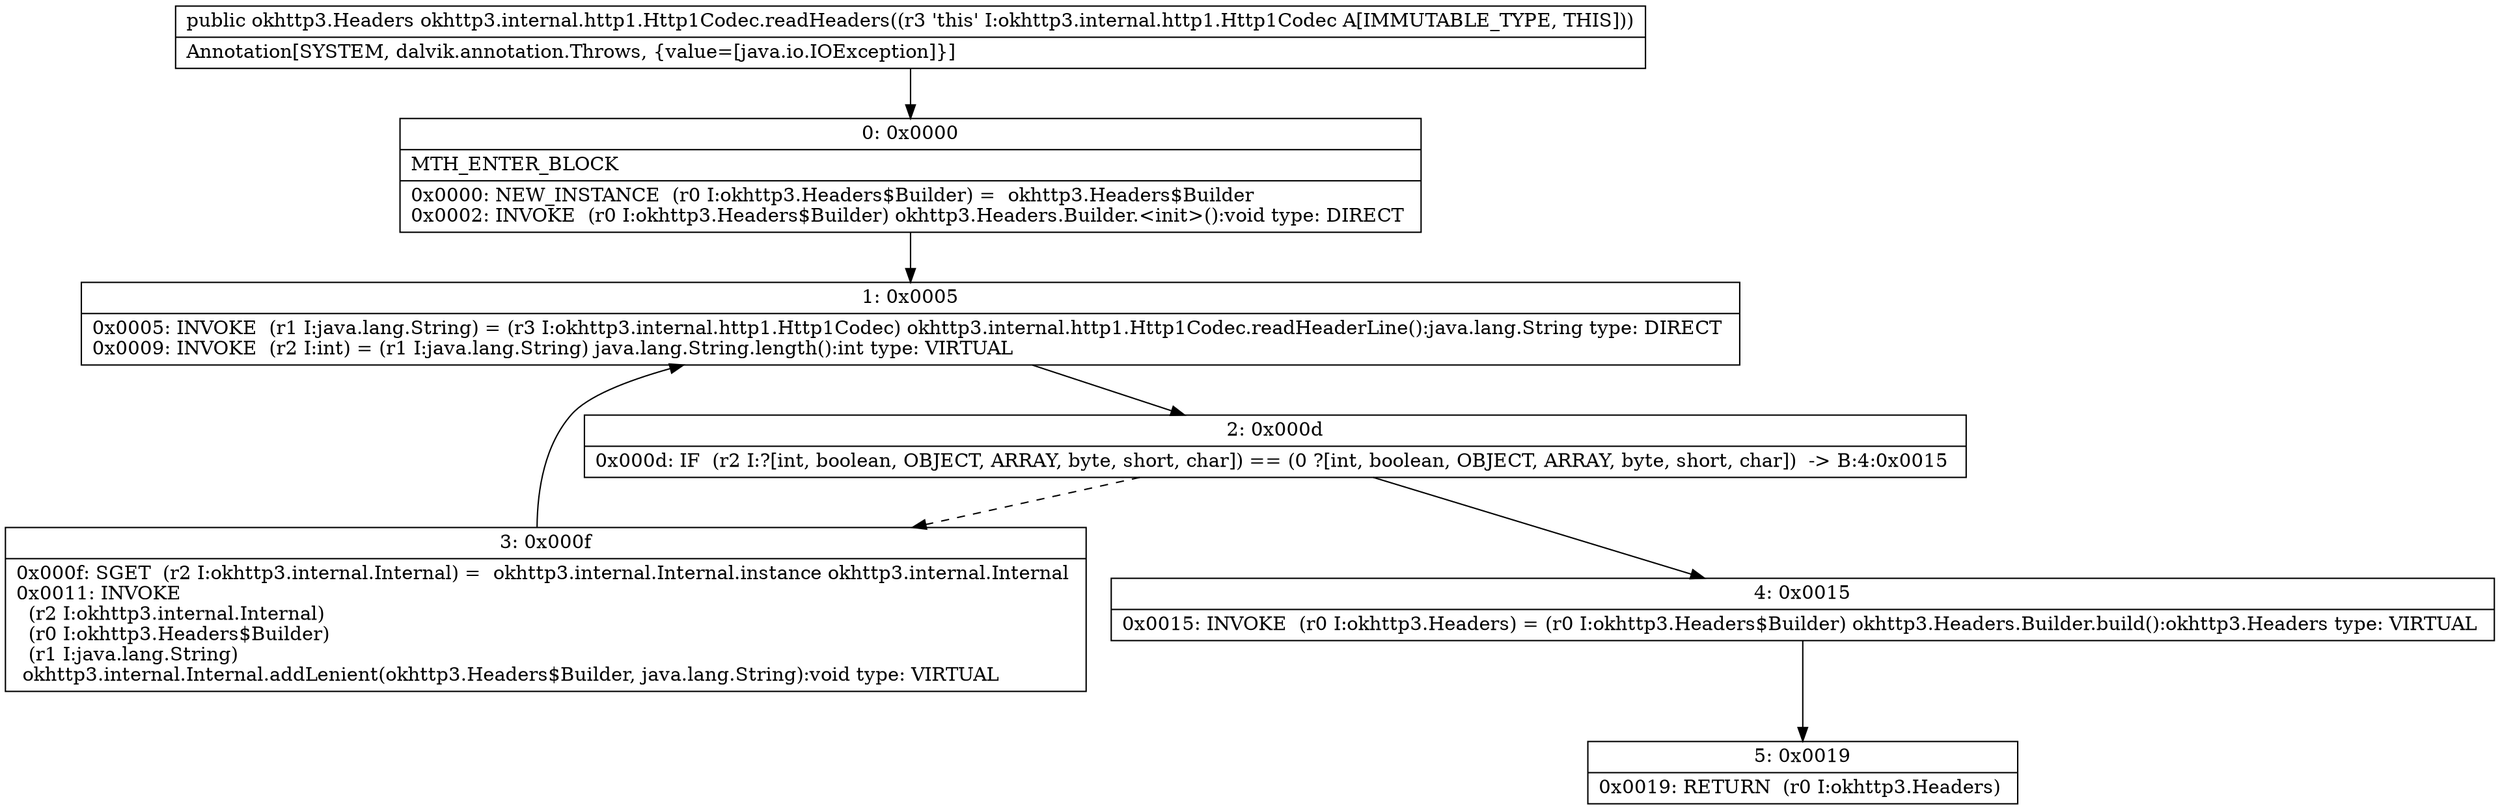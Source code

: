 digraph "CFG forokhttp3.internal.http1.Http1Codec.readHeaders()Lokhttp3\/Headers;" {
Node_0 [shape=record,label="{0\:\ 0x0000|MTH_ENTER_BLOCK\l|0x0000: NEW_INSTANCE  (r0 I:okhttp3.Headers$Builder) =  okhttp3.Headers$Builder \l0x0002: INVOKE  (r0 I:okhttp3.Headers$Builder) okhttp3.Headers.Builder.\<init\>():void type: DIRECT \l}"];
Node_1 [shape=record,label="{1\:\ 0x0005|0x0005: INVOKE  (r1 I:java.lang.String) = (r3 I:okhttp3.internal.http1.Http1Codec) okhttp3.internal.http1.Http1Codec.readHeaderLine():java.lang.String type: DIRECT \l0x0009: INVOKE  (r2 I:int) = (r1 I:java.lang.String) java.lang.String.length():int type: VIRTUAL \l}"];
Node_2 [shape=record,label="{2\:\ 0x000d|0x000d: IF  (r2 I:?[int, boolean, OBJECT, ARRAY, byte, short, char]) == (0 ?[int, boolean, OBJECT, ARRAY, byte, short, char])  \-\> B:4:0x0015 \l}"];
Node_3 [shape=record,label="{3\:\ 0x000f|0x000f: SGET  (r2 I:okhttp3.internal.Internal) =  okhttp3.internal.Internal.instance okhttp3.internal.Internal \l0x0011: INVOKE  \l  (r2 I:okhttp3.internal.Internal)\l  (r0 I:okhttp3.Headers$Builder)\l  (r1 I:java.lang.String)\l okhttp3.internal.Internal.addLenient(okhttp3.Headers$Builder, java.lang.String):void type: VIRTUAL \l}"];
Node_4 [shape=record,label="{4\:\ 0x0015|0x0015: INVOKE  (r0 I:okhttp3.Headers) = (r0 I:okhttp3.Headers$Builder) okhttp3.Headers.Builder.build():okhttp3.Headers type: VIRTUAL \l}"];
Node_5 [shape=record,label="{5\:\ 0x0019|0x0019: RETURN  (r0 I:okhttp3.Headers) \l}"];
MethodNode[shape=record,label="{public okhttp3.Headers okhttp3.internal.http1.Http1Codec.readHeaders((r3 'this' I:okhttp3.internal.http1.Http1Codec A[IMMUTABLE_TYPE, THIS]))  | Annotation[SYSTEM, dalvik.annotation.Throws, \{value=[java.io.IOException]\}]\l}"];
MethodNode -> Node_0;
Node_0 -> Node_1;
Node_1 -> Node_2;
Node_2 -> Node_3[style=dashed];
Node_2 -> Node_4;
Node_3 -> Node_1;
Node_4 -> Node_5;
}

